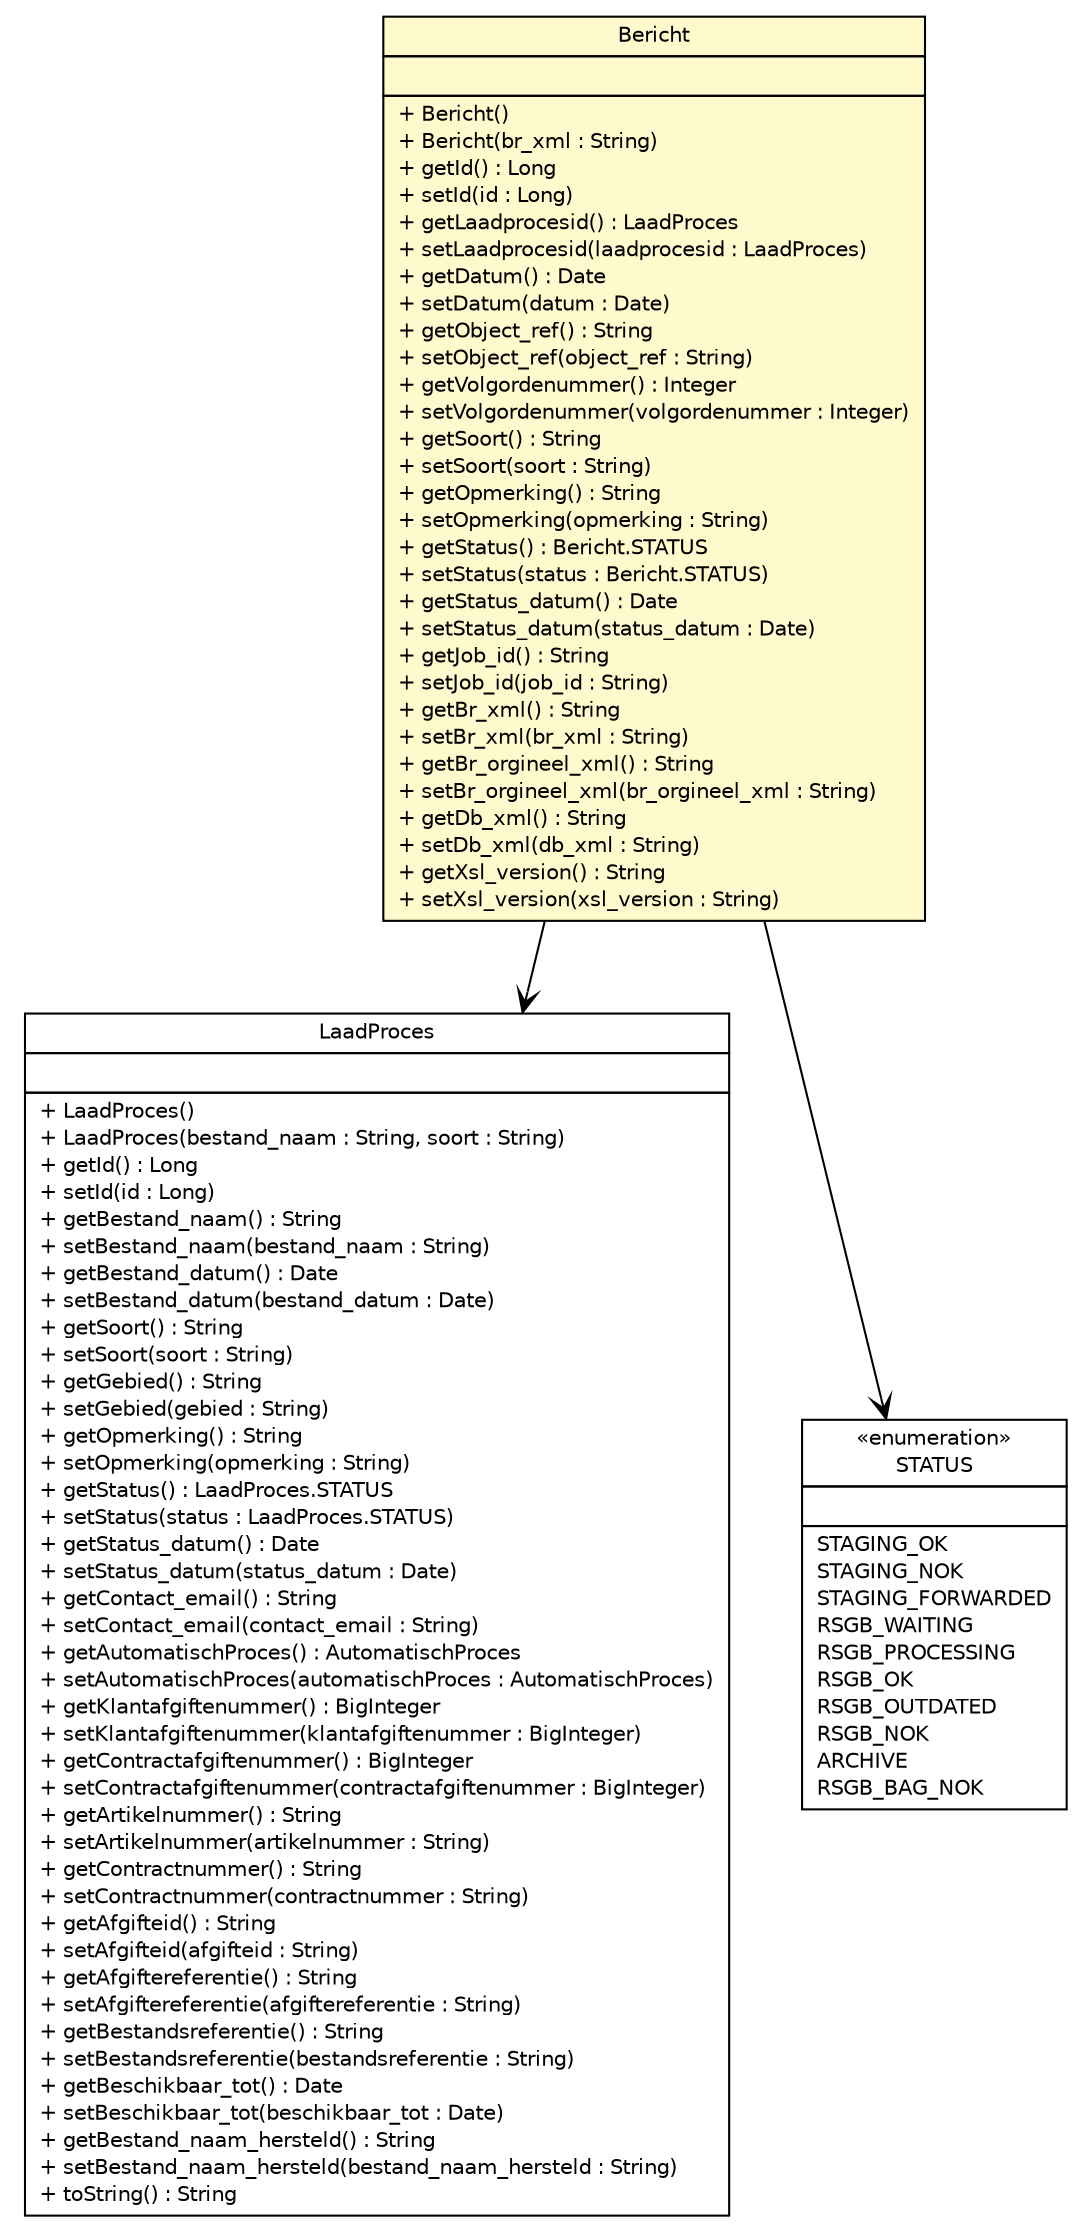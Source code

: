 #!/usr/local/bin/dot
#
# Class diagram 
# Generated by UMLGraph version R5_6-24-gf6e263 (http://www.umlgraph.org/)
#

digraph G {
	edge [fontname="Helvetica",fontsize=10,labelfontname="Helvetica",labelfontsize=10];
	node [fontname="Helvetica",fontsize=10,shape=plaintext];
	nodesep=0.25;
	ranksep=0.5;
	// nl.b3p.brmo.persistence.staging.LaadProces
	c309 [label=<<table title="nl.b3p.brmo.persistence.staging.LaadProces" border="0" cellborder="1" cellspacing="0" cellpadding="2" port="p" href="./LaadProces.html">
		<tr><td><table border="0" cellspacing="0" cellpadding="1">
<tr><td align="center" balign="center"> LaadProces </td></tr>
		</table></td></tr>
		<tr><td><table border="0" cellspacing="0" cellpadding="1">
<tr><td align="left" balign="left">  </td></tr>
		</table></td></tr>
		<tr><td><table border="0" cellspacing="0" cellpadding="1">
<tr><td align="left" balign="left"> + LaadProces() </td></tr>
<tr><td align="left" balign="left"> + LaadProces(bestand_naam : String, soort : String) </td></tr>
<tr><td align="left" balign="left"> + getId() : Long </td></tr>
<tr><td align="left" balign="left"> + setId(id : Long) </td></tr>
<tr><td align="left" balign="left"> + getBestand_naam() : String </td></tr>
<tr><td align="left" balign="left"> + setBestand_naam(bestand_naam : String) </td></tr>
<tr><td align="left" balign="left"> + getBestand_datum() : Date </td></tr>
<tr><td align="left" balign="left"> + setBestand_datum(bestand_datum : Date) </td></tr>
<tr><td align="left" balign="left"> + getSoort() : String </td></tr>
<tr><td align="left" balign="left"> + setSoort(soort : String) </td></tr>
<tr><td align="left" balign="left"> + getGebied() : String </td></tr>
<tr><td align="left" balign="left"> + setGebied(gebied : String) </td></tr>
<tr><td align="left" balign="left"> + getOpmerking() : String </td></tr>
<tr><td align="left" balign="left"> + setOpmerking(opmerking : String) </td></tr>
<tr><td align="left" balign="left"> + getStatus() : LaadProces.STATUS </td></tr>
<tr><td align="left" balign="left"> + setStatus(status : LaadProces.STATUS) </td></tr>
<tr><td align="left" balign="left"> + getStatus_datum() : Date </td></tr>
<tr><td align="left" balign="left"> + setStatus_datum(status_datum : Date) </td></tr>
<tr><td align="left" balign="left"> + getContact_email() : String </td></tr>
<tr><td align="left" balign="left"> + setContact_email(contact_email : String) </td></tr>
<tr><td align="left" balign="left"> + getAutomatischProces() : AutomatischProces </td></tr>
<tr><td align="left" balign="left"> + setAutomatischProces(automatischProces : AutomatischProces) </td></tr>
<tr><td align="left" balign="left"> + getKlantafgiftenummer() : BigInteger </td></tr>
<tr><td align="left" balign="left"> + setKlantafgiftenummer(klantafgiftenummer : BigInteger) </td></tr>
<tr><td align="left" balign="left"> + getContractafgiftenummer() : BigInteger </td></tr>
<tr><td align="left" balign="left"> + setContractafgiftenummer(contractafgiftenummer : BigInteger) </td></tr>
<tr><td align="left" balign="left"> + getArtikelnummer() : String </td></tr>
<tr><td align="left" balign="left"> + setArtikelnummer(artikelnummer : String) </td></tr>
<tr><td align="left" balign="left"> + getContractnummer() : String </td></tr>
<tr><td align="left" balign="left"> + setContractnummer(contractnummer : String) </td></tr>
<tr><td align="left" balign="left"> + getAfgifteid() : String </td></tr>
<tr><td align="left" balign="left"> + setAfgifteid(afgifteid : String) </td></tr>
<tr><td align="left" balign="left"> + getAfgiftereferentie() : String </td></tr>
<tr><td align="left" balign="left"> + setAfgiftereferentie(afgiftereferentie : String) </td></tr>
<tr><td align="left" balign="left"> + getBestandsreferentie() : String </td></tr>
<tr><td align="left" balign="left"> + setBestandsreferentie(bestandsreferentie : String) </td></tr>
<tr><td align="left" balign="left"> + getBeschikbaar_tot() : Date </td></tr>
<tr><td align="left" balign="left"> + setBeschikbaar_tot(beschikbaar_tot : Date) </td></tr>
<tr><td align="left" balign="left"> + getBestand_naam_hersteld() : String </td></tr>
<tr><td align="left" balign="left"> + setBestand_naam_hersteld(bestand_naam_hersteld : String) </td></tr>
<tr><td align="left" balign="left"> + toString() : String </td></tr>
		</table></td></tr>
		</table>>, URL="./LaadProces.html", fontname="Helvetica", fontcolor="black", fontsize=10.0];
	// nl.b3p.brmo.persistence.staging.Bericht
	c329 [label=<<table title="nl.b3p.brmo.persistence.staging.Bericht" border="0" cellborder="1" cellspacing="0" cellpadding="2" port="p" bgcolor="lemonChiffon" href="./Bericht.html">
		<tr><td><table border="0" cellspacing="0" cellpadding="1">
<tr><td align="center" balign="center"> Bericht </td></tr>
		</table></td></tr>
		<tr><td><table border="0" cellspacing="0" cellpadding="1">
<tr><td align="left" balign="left">  </td></tr>
		</table></td></tr>
		<tr><td><table border="0" cellspacing="0" cellpadding="1">
<tr><td align="left" balign="left"> + Bericht() </td></tr>
<tr><td align="left" balign="left"> + Bericht(br_xml : String) </td></tr>
<tr><td align="left" balign="left"> + getId() : Long </td></tr>
<tr><td align="left" balign="left"> + setId(id : Long) </td></tr>
<tr><td align="left" balign="left"> + getLaadprocesid() : LaadProces </td></tr>
<tr><td align="left" balign="left"> + setLaadprocesid(laadprocesid : LaadProces) </td></tr>
<tr><td align="left" balign="left"> + getDatum() : Date </td></tr>
<tr><td align="left" balign="left"> + setDatum(datum : Date) </td></tr>
<tr><td align="left" balign="left"> + getObject_ref() : String </td></tr>
<tr><td align="left" balign="left"> + setObject_ref(object_ref : String) </td></tr>
<tr><td align="left" balign="left"> + getVolgordenummer() : Integer </td></tr>
<tr><td align="left" balign="left"> + setVolgordenummer(volgordenummer : Integer) </td></tr>
<tr><td align="left" balign="left"> + getSoort() : String </td></tr>
<tr><td align="left" balign="left"> + setSoort(soort : String) </td></tr>
<tr><td align="left" balign="left"> + getOpmerking() : String </td></tr>
<tr><td align="left" balign="left"> + setOpmerking(opmerking : String) </td></tr>
<tr><td align="left" balign="left"> + getStatus() : Bericht.STATUS </td></tr>
<tr><td align="left" balign="left"> + setStatus(status : Bericht.STATUS) </td></tr>
<tr><td align="left" balign="left"> + getStatus_datum() : Date </td></tr>
<tr><td align="left" balign="left"> + setStatus_datum(status_datum : Date) </td></tr>
<tr><td align="left" balign="left"> + getJob_id() : String </td></tr>
<tr><td align="left" balign="left"> + setJob_id(job_id : String) </td></tr>
<tr><td align="left" balign="left"> + getBr_xml() : String </td></tr>
<tr><td align="left" balign="left"> + setBr_xml(br_xml : String) </td></tr>
<tr><td align="left" balign="left"> + getBr_orgineel_xml() : String </td></tr>
<tr><td align="left" balign="left"> + setBr_orgineel_xml(br_orgineel_xml : String) </td></tr>
<tr><td align="left" balign="left"> + getDb_xml() : String </td></tr>
<tr><td align="left" balign="left"> + setDb_xml(db_xml : String) </td></tr>
<tr><td align="left" balign="left"> + getXsl_version() : String </td></tr>
<tr><td align="left" balign="left"> + setXsl_version(xsl_version : String) </td></tr>
		</table></td></tr>
		</table>>, URL="./Bericht.html", fontname="Helvetica", fontcolor="black", fontsize=10.0];
	// nl.b3p.brmo.persistence.staging.Bericht.STATUS
	c330 [label=<<table title="nl.b3p.brmo.persistence.staging.Bericht.STATUS" border="0" cellborder="1" cellspacing="0" cellpadding="2" port="p" href="./Bericht.STATUS.html">
		<tr><td><table border="0" cellspacing="0" cellpadding="1">
<tr><td align="center" balign="center"> &#171;enumeration&#187; </td></tr>
<tr><td align="center" balign="center"> STATUS </td></tr>
		</table></td></tr>
		<tr><td><table border="0" cellspacing="0" cellpadding="1">
<tr><td align="left" balign="left">  </td></tr>
		</table></td></tr>
		<tr><td><table border="0" cellspacing="0" cellpadding="1">
<tr><td align="left" balign="left"> STAGING_OK </td></tr>
<tr><td align="left" balign="left"> STAGING_NOK </td></tr>
<tr><td align="left" balign="left"> STAGING_FORWARDED </td></tr>
<tr><td align="left" balign="left"> RSGB_WAITING </td></tr>
<tr><td align="left" balign="left"> RSGB_PROCESSING </td></tr>
<tr><td align="left" balign="left"> RSGB_OK </td></tr>
<tr><td align="left" balign="left"> RSGB_OUTDATED </td></tr>
<tr><td align="left" balign="left"> RSGB_NOK </td></tr>
<tr><td align="left" balign="left"> ARCHIVE </td></tr>
<tr><td align="left" balign="left"> RSGB_BAG_NOK </td></tr>
		</table></td></tr>
		</table>>, URL="./Bericht.STATUS.html", fontname="Helvetica", fontcolor="black", fontsize=10.0];
	// nl.b3p.brmo.persistence.staging.Bericht NAVASSOC nl.b3p.brmo.persistence.staging.LaadProces
	c329:p -> c309:p [taillabel="", label="", headlabel="", fontname="Helvetica", fontcolor="black", fontsize=10.0, color="black", arrowhead=open];
	// nl.b3p.brmo.persistence.staging.Bericht NAVASSOC nl.b3p.brmo.persistence.staging.Bericht.STATUS
	c329:p -> c330:p [taillabel="", label="", headlabel="", fontname="Helvetica", fontcolor="black", fontsize=10.0, color="black", arrowhead=open];
}

